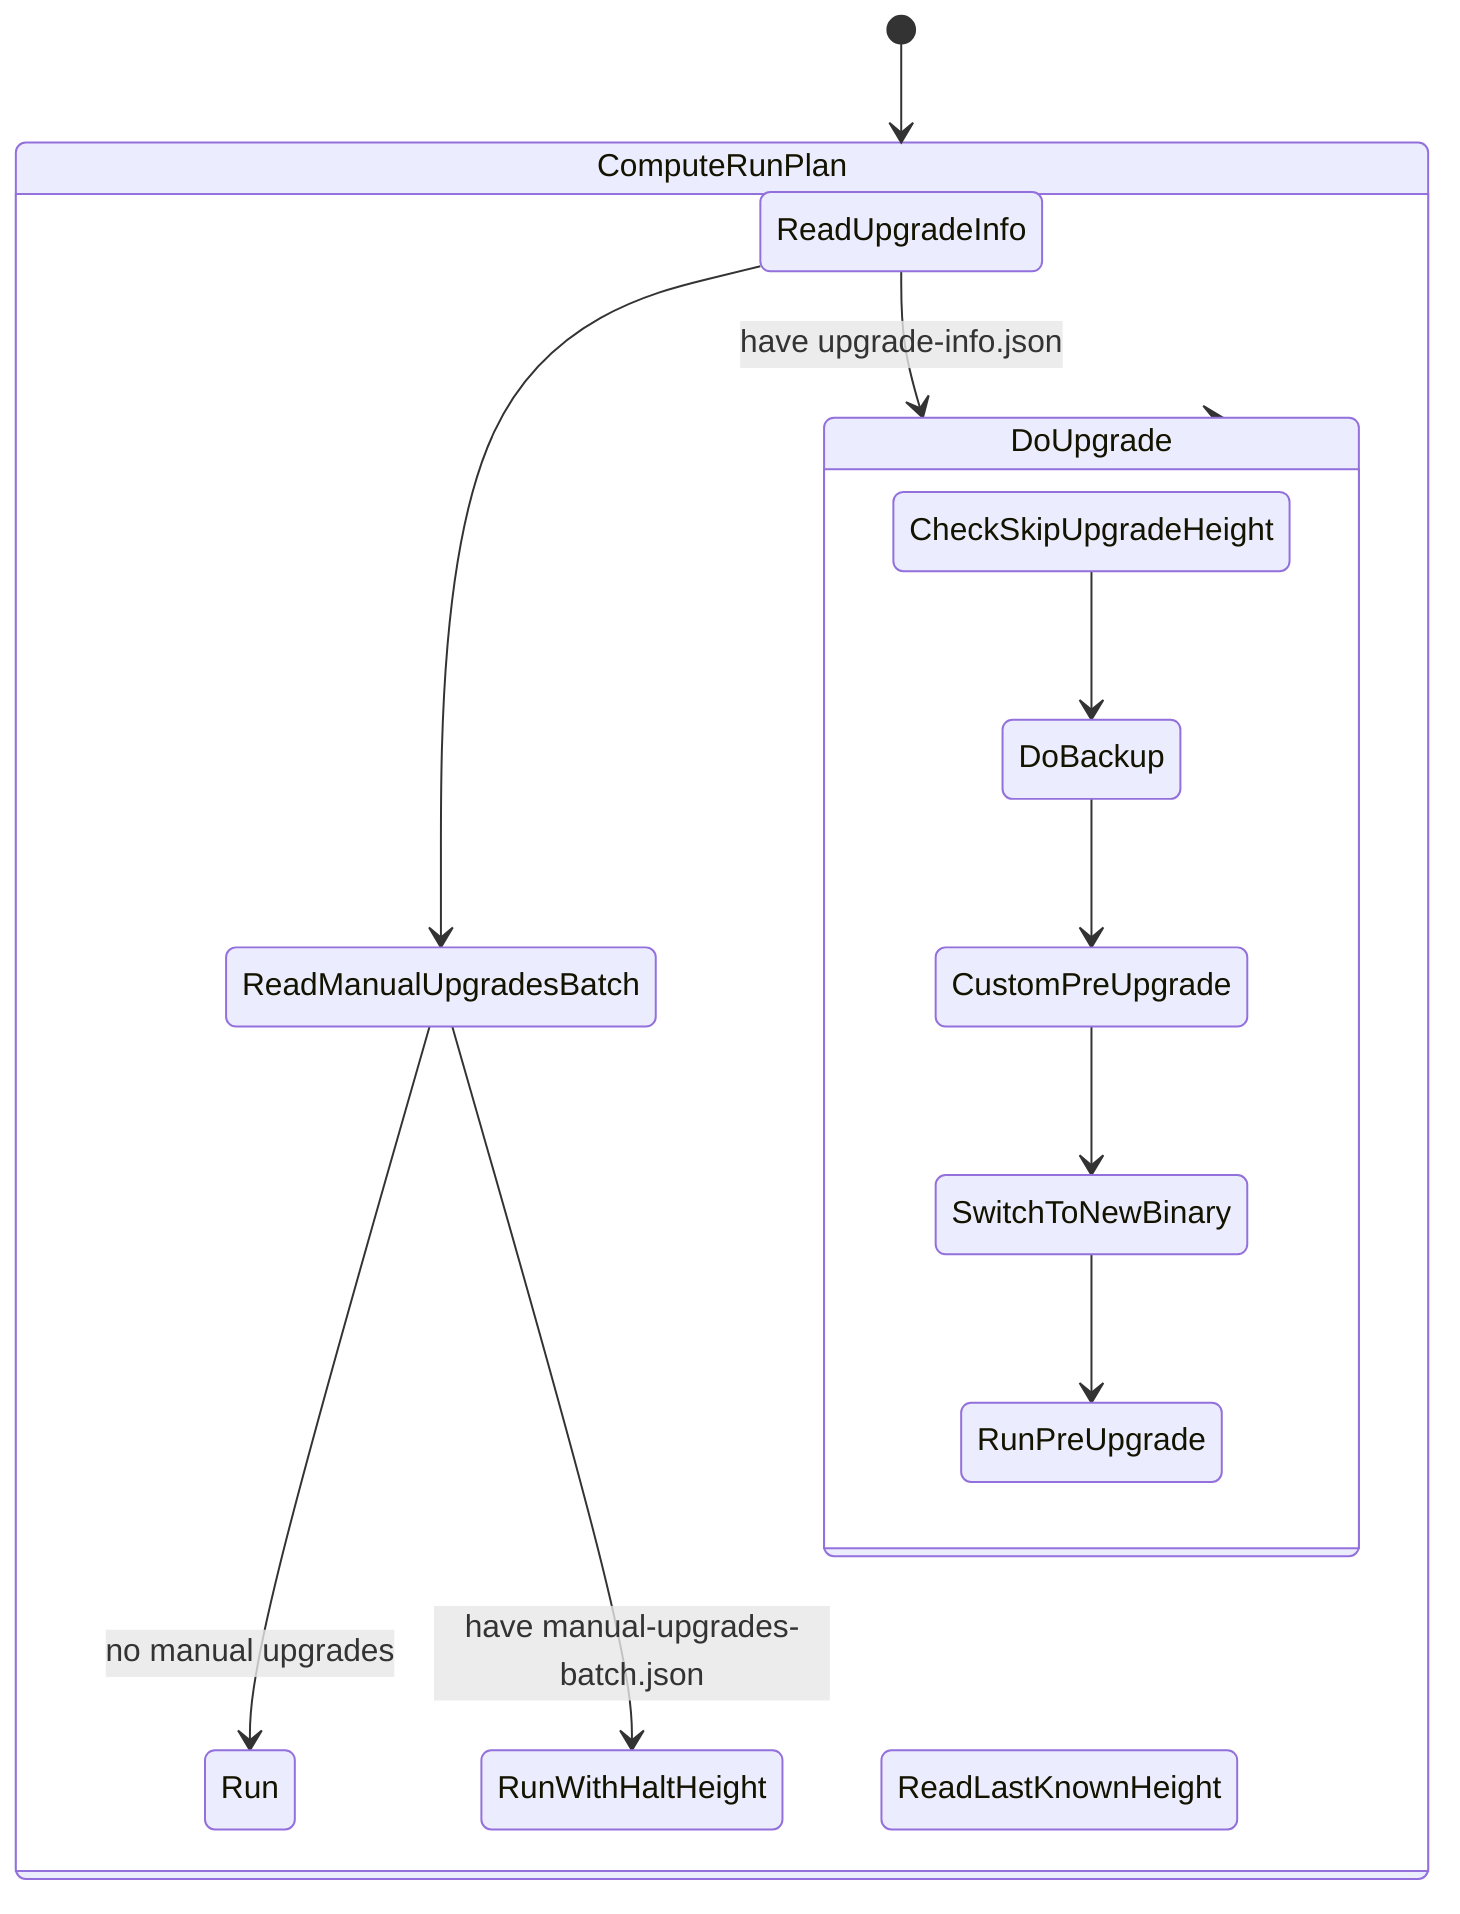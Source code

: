 stateDiagram-v2
    [*] --> ComputeRunPlan
    state ComputeRunPlan {
        ReadUpgradeInfo --> ReadManualUpgradesBatch
        ReadUpgradeInfo --> DoUpgrade: have upgrade-info.json
        ReadManualUpgradesBatch --> Run: no manual upgrades
        ReadManualUpgradesBatch --> RunWithHaltHeight: have manual-upgrades-batch.json
        ReadLastKnownHeight
    }

    state DoUpgrade {
        CheckSkipUpgradeHeight --> DoBackup
        DoBackup --> CustomPreUpgrade
        CustomPreUpgrade --> SwitchToNewBinary
        SwitchToNewBinary --> RunPreUpgrade
        RunPreUpgrade
    }

    DoUpgrade --> ComputeRunPlan

%%    state Run {
%%    }
%%
%%    state RunWithHaltHeight {
%%    }